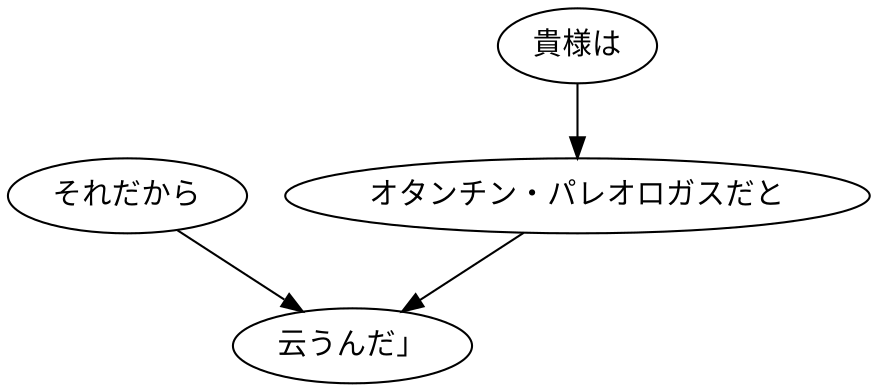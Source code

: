 digraph graph2937 {
	node0 [label="それだから"];
	node1 [label="貴様は"];
	node2 [label="オタンチン・パレオロガスだと"];
	node3 [label="云うんだ」"];
	node0 -> node3;
	node1 -> node2;
	node2 -> node3;
}
